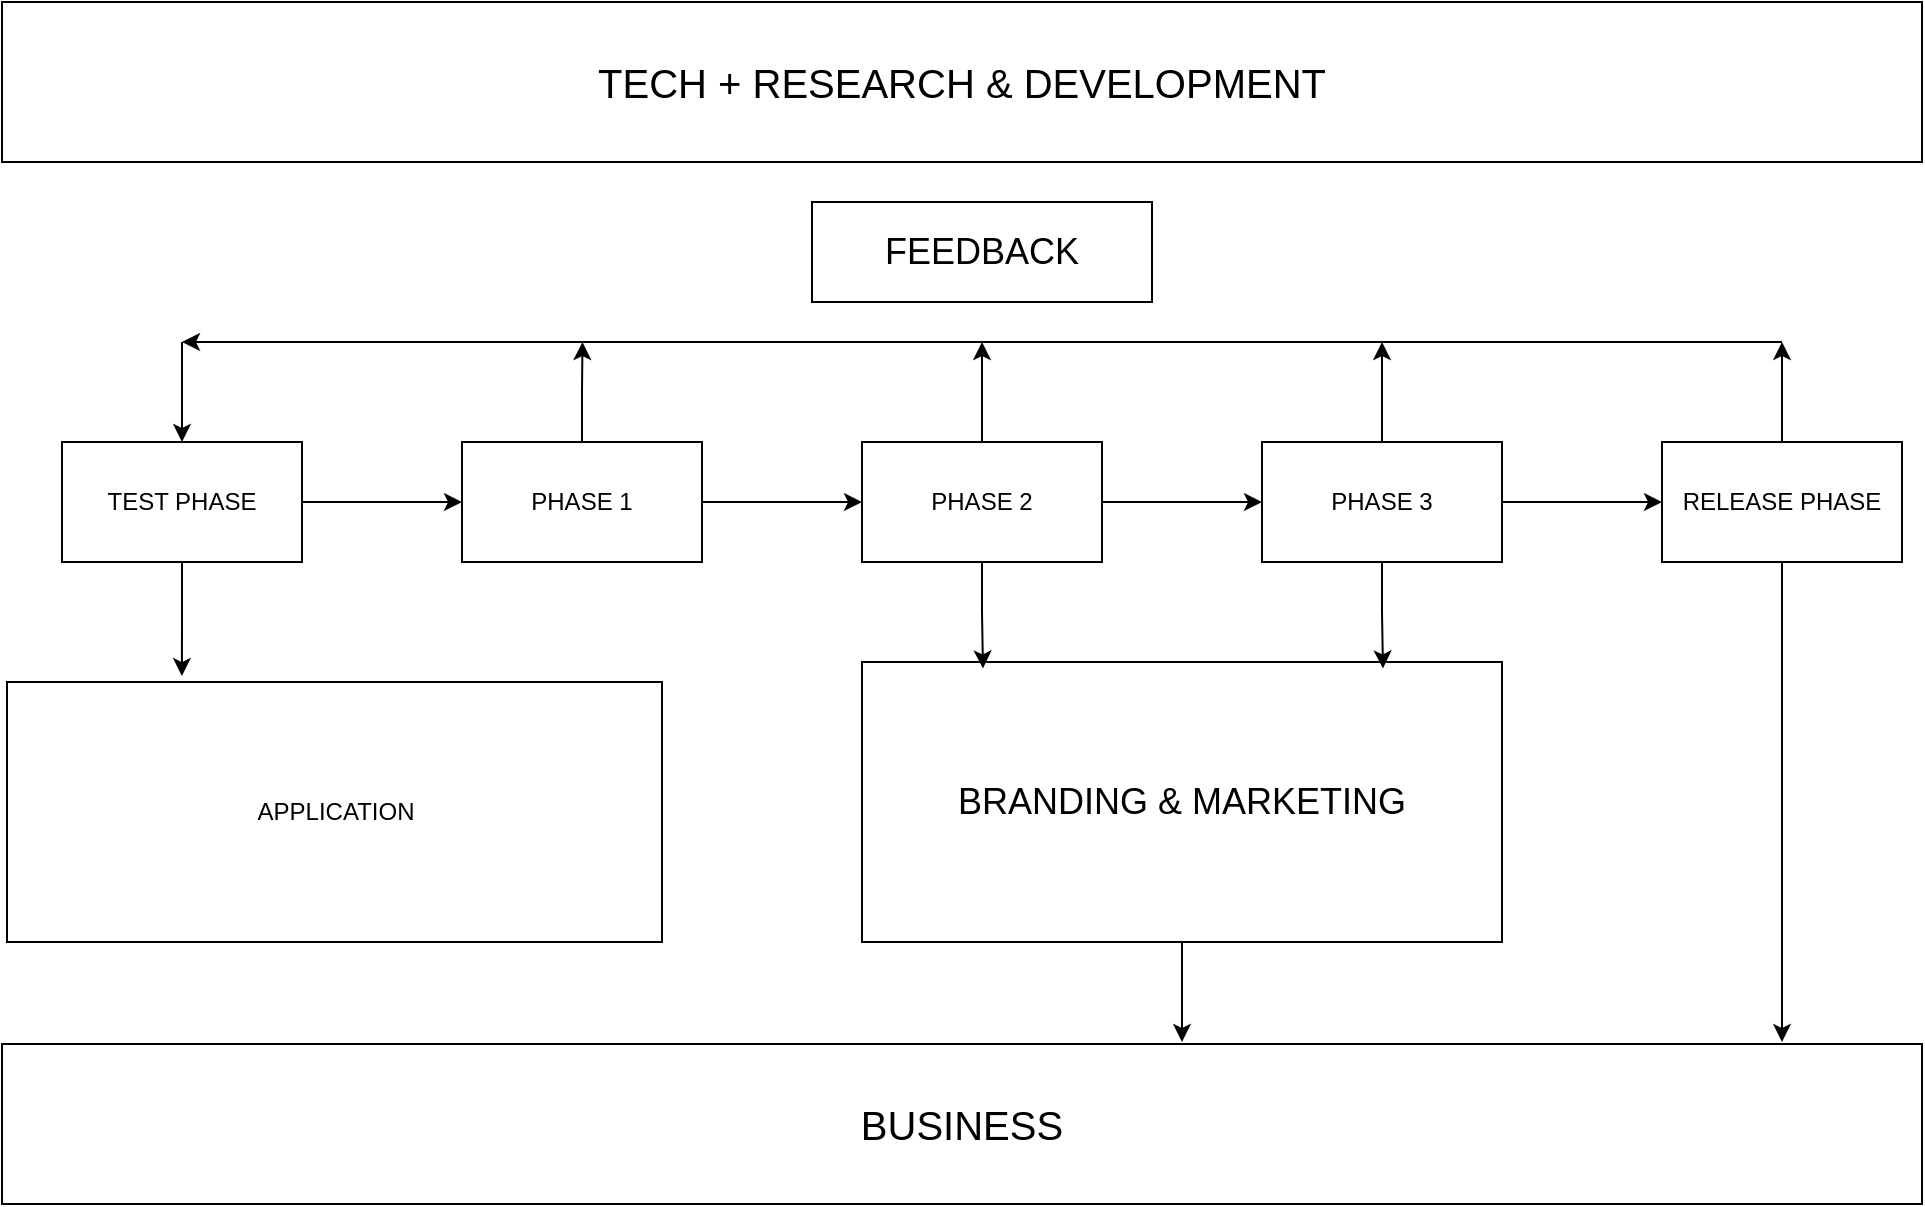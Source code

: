 <mxfile version="26.0.11">
  <diagram name="Trang-1" id="qspj4ITc2NhUvVkb_-Wg">
    <mxGraphModel dx="2000" dy="1801" grid="1" gridSize="10" guides="1" tooltips="1" connect="1" arrows="1" fold="1" page="1" pageScale="1" pageWidth="827" pageHeight="1169" math="0" shadow="0">
      <root>
        <mxCell id="0" />
        <mxCell id="1" parent="0" />
        <mxCell id="U7XDH8MyKb8GMgPuHNvj-1" value="APPLICATION" style="rounded=0;whiteSpace=wrap;html=1;" vertex="1" parent="1">
          <mxGeometry x="-277.5" y="210" width="327.5" height="130" as="geometry" />
        </mxCell>
        <mxCell id="U7XDH8MyKb8GMgPuHNvj-10" value="" style="edgeStyle=orthogonalEdgeStyle;rounded=0;orthogonalLoop=1;jettySize=auto;html=1;" edge="1" parent="1" source="U7XDH8MyKb8GMgPuHNvj-4" target="U7XDH8MyKb8GMgPuHNvj-5">
          <mxGeometry relative="1" as="geometry" />
        </mxCell>
        <mxCell id="U7XDH8MyKb8GMgPuHNvj-4" value="TEST PHASE" style="rounded=0;whiteSpace=wrap;html=1;" vertex="1" parent="1">
          <mxGeometry x="-250" y="90" width="120" height="60" as="geometry" />
        </mxCell>
        <mxCell id="U7XDH8MyKb8GMgPuHNvj-11" value="" style="edgeStyle=orthogonalEdgeStyle;rounded=0;orthogonalLoop=1;jettySize=auto;html=1;" edge="1" parent="1" source="U7XDH8MyKb8GMgPuHNvj-5" target="U7XDH8MyKb8GMgPuHNvj-6">
          <mxGeometry relative="1" as="geometry" />
        </mxCell>
        <mxCell id="U7XDH8MyKb8GMgPuHNvj-33" style="edgeStyle=orthogonalEdgeStyle;rounded=0;orthogonalLoop=1;jettySize=auto;html=1;exitX=0.5;exitY=0;exitDx=0;exitDy=0;" edge="1" parent="1" source="U7XDH8MyKb8GMgPuHNvj-5">
          <mxGeometry relative="1" as="geometry">
            <mxPoint x="10.235" y="40" as="targetPoint" />
          </mxGeometry>
        </mxCell>
        <mxCell id="U7XDH8MyKb8GMgPuHNvj-5" value="PHASE 1" style="rounded=0;whiteSpace=wrap;html=1;" vertex="1" parent="1">
          <mxGeometry x="-50" y="90" width="120" height="60" as="geometry" />
        </mxCell>
        <mxCell id="U7XDH8MyKb8GMgPuHNvj-12" value="" style="edgeStyle=orthogonalEdgeStyle;rounded=0;orthogonalLoop=1;jettySize=auto;html=1;" edge="1" parent="1" source="U7XDH8MyKb8GMgPuHNvj-6" target="U7XDH8MyKb8GMgPuHNvj-7">
          <mxGeometry relative="1" as="geometry" />
        </mxCell>
        <mxCell id="U7XDH8MyKb8GMgPuHNvj-32" style="edgeStyle=orthogonalEdgeStyle;rounded=0;orthogonalLoop=1;jettySize=auto;html=1;" edge="1" parent="1" source="U7XDH8MyKb8GMgPuHNvj-6">
          <mxGeometry relative="1" as="geometry">
            <mxPoint x="210" y="40" as="targetPoint" />
          </mxGeometry>
        </mxCell>
        <mxCell id="U7XDH8MyKb8GMgPuHNvj-6" value="PHASE 2" style="rounded=0;whiteSpace=wrap;html=1;" vertex="1" parent="1">
          <mxGeometry x="150" y="90" width="120" height="60" as="geometry" />
        </mxCell>
        <mxCell id="U7XDH8MyKb8GMgPuHNvj-13" value="" style="edgeStyle=orthogonalEdgeStyle;rounded=0;orthogonalLoop=1;jettySize=auto;html=1;" edge="1" parent="1" source="U7XDH8MyKb8GMgPuHNvj-7" target="U7XDH8MyKb8GMgPuHNvj-8">
          <mxGeometry relative="1" as="geometry" />
        </mxCell>
        <mxCell id="U7XDH8MyKb8GMgPuHNvj-34" style="edgeStyle=orthogonalEdgeStyle;rounded=0;orthogonalLoop=1;jettySize=auto;html=1;" edge="1" parent="1" source="U7XDH8MyKb8GMgPuHNvj-7">
          <mxGeometry relative="1" as="geometry">
            <mxPoint x="410.0" y="40" as="targetPoint" />
          </mxGeometry>
        </mxCell>
        <mxCell id="U7XDH8MyKb8GMgPuHNvj-7" value="PHASE 3" style="rounded=0;whiteSpace=wrap;html=1;" vertex="1" parent="1">
          <mxGeometry x="350" y="90" width="120" height="60" as="geometry" />
        </mxCell>
        <mxCell id="U7XDH8MyKb8GMgPuHNvj-35" style="edgeStyle=orthogonalEdgeStyle;rounded=0;orthogonalLoop=1;jettySize=auto;html=1;" edge="1" parent="1" source="U7XDH8MyKb8GMgPuHNvj-8">
          <mxGeometry relative="1" as="geometry">
            <mxPoint x="610.0" y="40" as="targetPoint" />
          </mxGeometry>
        </mxCell>
        <mxCell id="U7XDH8MyKb8GMgPuHNvj-41" style="edgeStyle=orthogonalEdgeStyle;rounded=0;orthogonalLoop=1;jettySize=auto;html=1;" edge="1" parent="1" source="U7XDH8MyKb8GMgPuHNvj-8">
          <mxGeometry relative="1" as="geometry">
            <mxPoint x="610" y="390" as="targetPoint" />
          </mxGeometry>
        </mxCell>
        <mxCell id="U7XDH8MyKb8GMgPuHNvj-8" value="RELEASE PHASE" style="rounded=0;whiteSpace=wrap;html=1;" vertex="1" parent="1">
          <mxGeometry x="550" y="90" width="120" height="60" as="geometry" />
        </mxCell>
        <mxCell id="U7XDH8MyKb8GMgPuHNvj-28" value="&lt;font style=&quot;font-size: 20px;&quot;&gt;BUSINESS&lt;/font&gt;" style="rounded=0;whiteSpace=wrap;html=1;" vertex="1" parent="1">
          <mxGeometry x="-280" y="391" width="960" height="80" as="geometry" />
        </mxCell>
        <mxCell id="U7XDH8MyKb8GMgPuHNvj-30" value="&lt;font style=&quot;font-size: 20px;&quot;&gt;TECH + RESEARCH &amp;amp; DEVELOPMENT&lt;/font&gt;" style="rounded=0;whiteSpace=wrap;html=1;" vertex="1" parent="1">
          <mxGeometry x="-280" y="-130" width="960" height="80" as="geometry" />
        </mxCell>
        <mxCell id="U7XDH8MyKb8GMgPuHNvj-36" value="" style="endArrow=classic;html=1;rounded=0;" edge="1" parent="1">
          <mxGeometry width="50" height="50" relative="1" as="geometry">
            <mxPoint x="610" y="40" as="sourcePoint" />
            <mxPoint x="-190" y="40" as="targetPoint" />
          </mxGeometry>
        </mxCell>
        <mxCell id="U7XDH8MyKb8GMgPuHNvj-37" value="" style="endArrow=classic;html=1;rounded=0;entryX=0.5;entryY=0;entryDx=0;entryDy=0;" edge="1" parent="1" target="U7XDH8MyKb8GMgPuHNvj-4">
          <mxGeometry width="50" height="50" relative="1" as="geometry">
            <mxPoint x="-190" y="40" as="sourcePoint" />
            <mxPoint x="170" y="200" as="targetPoint" />
          </mxGeometry>
        </mxCell>
        <mxCell id="U7XDH8MyKb8GMgPuHNvj-44" style="edgeStyle=orthogonalEdgeStyle;rounded=0;orthogonalLoop=1;jettySize=auto;html=1;entryX=0.267;entryY=-0.023;entryDx=0;entryDy=0;entryPerimeter=0;" edge="1" parent="1" source="U7XDH8MyKb8GMgPuHNvj-4" target="U7XDH8MyKb8GMgPuHNvj-1">
          <mxGeometry relative="1" as="geometry" />
        </mxCell>
        <mxCell id="U7XDH8MyKb8GMgPuHNvj-45" value="&lt;font style=&quot;font-size: 18px;&quot;&gt;FEEDBACK&lt;/font&gt;" style="rounded=0;whiteSpace=wrap;html=1;" vertex="1" parent="1">
          <mxGeometry x="125" y="-30" width="170" height="50" as="geometry" />
        </mxCell>
        <mxCell id="U7XDH8MyKb8GMgPuHNvj-49" style="edgeStyle=orthogonalEdgeStyle;rounded=0;orthogonalLoop=1;jettySize=auto;html=1;" edge="1" parent="1" source="U7XDH8MyKb8GMgPuHNvj-46">
          <mxGeometry relative="1" as="geometry">
            <mxPoint x="310" y="390" as="targetPoint" />
          </mxGeometry>
        </mxCell>
        <mxCell id="U7XDH8MyKb8GMgPuHNvj-46" value="&lt;font style=&quot;font-size: 18px;&quot;&gt;BRANDING &amp;amp; MARKETING&lt;/font&gt;" style="rounded=0;whiteSpace=wrap;html=1;" vertex="1" parent="1">
          <mxGeometry x="150" y="200" width="320" height="140" as="geometry" />
        </mxCell>
        <mxCell id="U7XDH8MyKb8GMgPuHNvj-47" style="edgeStyle=orthogonalEdgeStyle;rounded=0;orthogonalLoop=1;jettySize=auto;html=1;entryX=0.189;entryY=0.023;entryDx=0;entryDy=0;entryPerimeter=0;" edge="1" parent="1" source="U7XDH8MyKb8GMgPuHNvj-6" target="U7XDH8MyKb8GMgPuHNvj-46">
          <mxGeometry relative="1" as="geometry" />
        </mxCell>
        <mxCell id="U7XDH8MyKb8GMgPuHNvj-48" style="edgeStyle=orthogonalEdgeStyle;rounded=0;orthogonalLoop=1;jettySize=auto;html=1;entryX=0.814;entryY=0.023;entryDx=0;entryDy=0;entryPerimeter=0;" edge="1" parent="1" source="U7XDH8MyKb8GMgPuHNvj-7" target="U7XDH8MyKb8GMgPuHNvj-46">
          <mxGeometry relative="1" as="geometry" />
        </mxCell>
      </root>
    </mxGraphModel>
  </diagram>
</mxfile>
